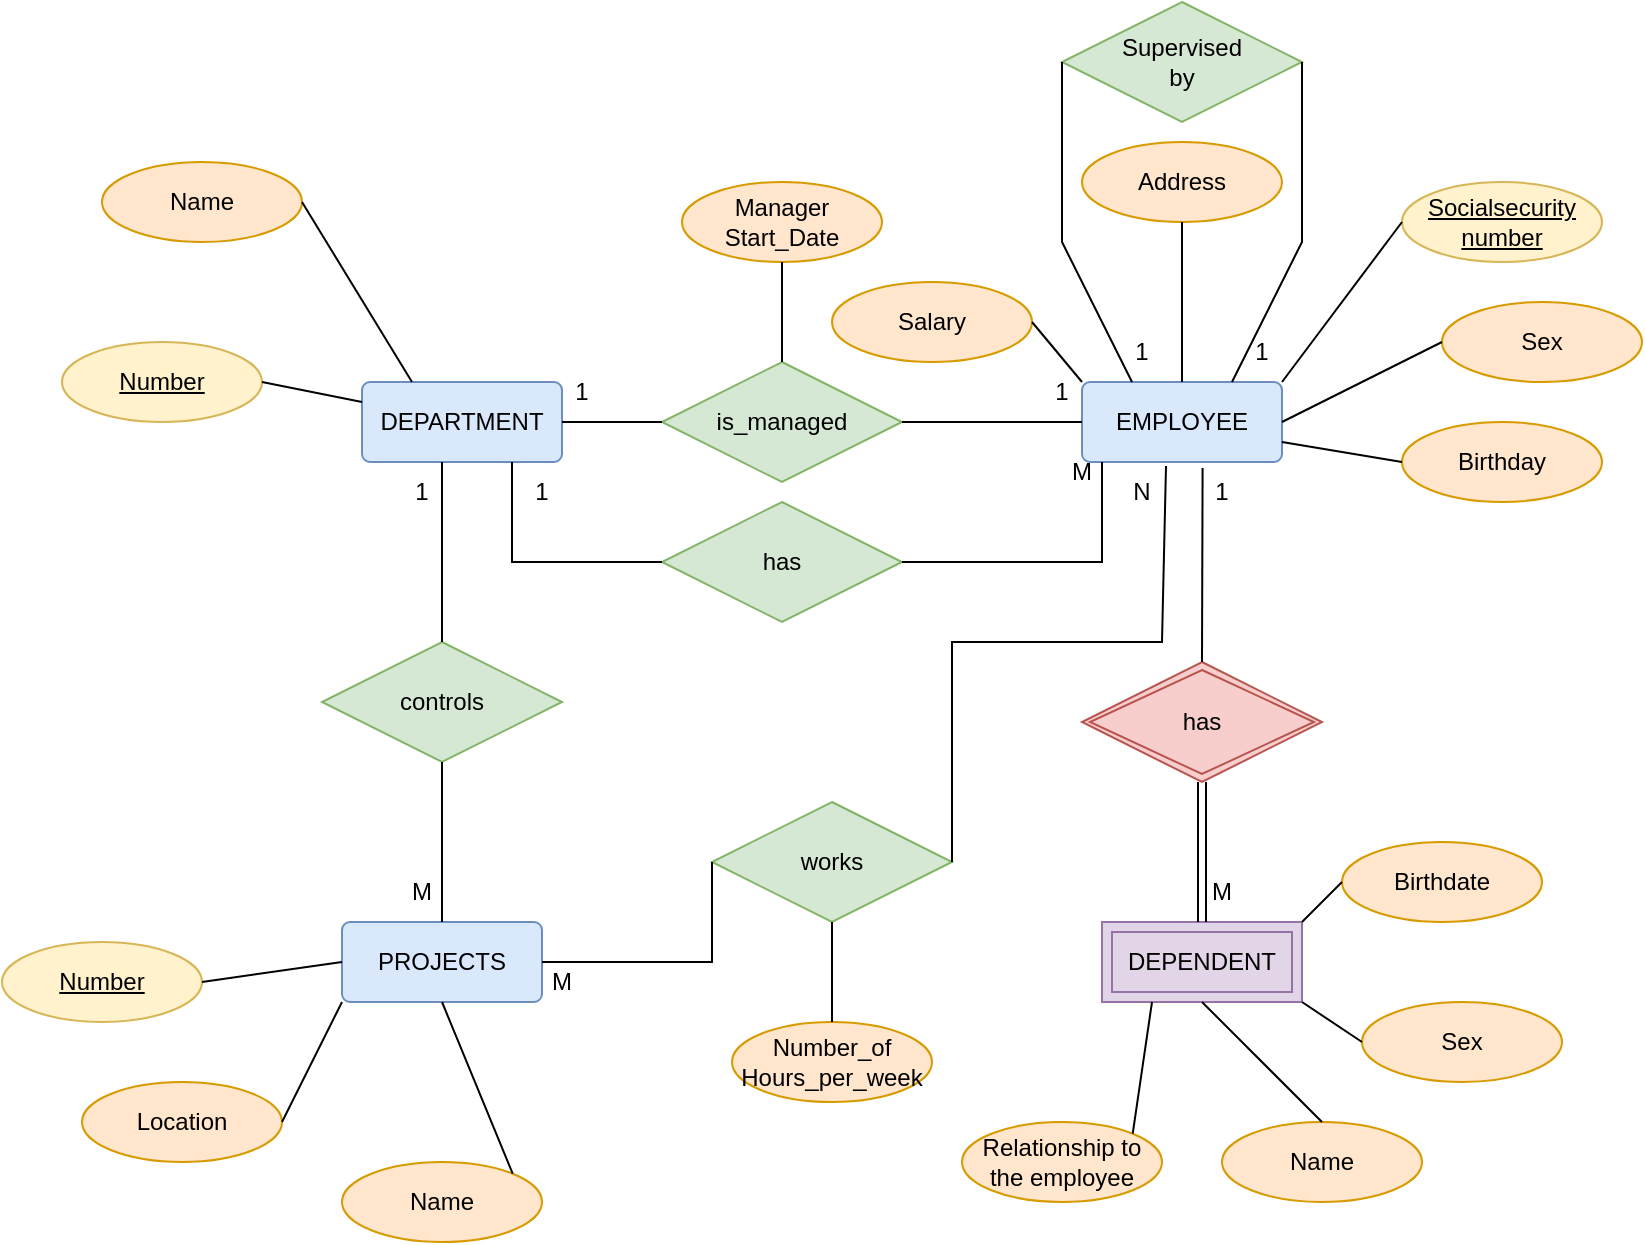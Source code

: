 <mxfile version="21.3.8" type="device">
  <diagram id="R2lEEEUBdFMjLlhIrx00" name="Page-1">
    <mxGraphModel dx="1257" dy="706" grid="1" gridSize="10" guides="1" tooltips="1" connect="1" arrows="1" fold="1" page="1" pageScale="1" pageWidth="850" pageHeight="1100" math="0" shadow="0" extFonts="Permanent Marker^https://fonts.googleapis.com/css?family=Permanent+Marker">
      <root>
        <mxCell id="0" />
        <mxCell id="1" parent="0" />
        <mxCell id="i0RDENtx-NALwXTm8ZnX-18" value="EMPLOYEE" style="rounded=1;arcSize=10;whiteSpace=wrap;html=1;align=center;fillColor=#dae8fc;strokeColor=#6c8ebf;" parent="1" vertex="1">
          <mxGeometry x="550" y="190" width="100" height="40" as="geometry" />
        </mxCell>
        <mxCell id="i0RDENtx-NALwXTm8ZnX-19" value="DEPARTMENT" style="rounded=1;arcSize=10;whiteSpace=wrap;html=1;align=center;fillColor=#dae8fc;strokeColor=#6c8ebf;" parent="1" vertex="1">
          <mxGeometry x="190" y="190" width="100" height="40" as="geometry" />
        </mxCell>
        <mxCell id="i0RDENtx-NALwXTm8ZnX-20" value="PROJECTS" style="rounded=1;arcSize=10;whiteSpace=wrap;html=1;align=center;fillColor=#dae8fc;strokeColor=#6c8ebf;" parent="1" vertex="1">
          <mxGeometry x="180" y="460" width="100" height="40" as="geometry" />
        </mxCell>
        <mxCell id="i0RDENtx-NALwXTm8ZnX-21" value="Socialsecurity number" style="ellipse;whiteSpace=wrap;html=1;align=center;fontStyle=4;fillColor=#fff2cc;strokeColor=#d6b656;" parent="1" vertex="1">
          <mxGeometry x="710" y="90" width="100" height="40" as="geometry" />
        </mxCell>
        <mxCell id="i0RDENtx-NALwXTm8ZnX-22" value="Sex" style="ellipse;whiteSpace=wrap;html=1;align=center;fillColor=#ffe6cc;strokeColor=#d79b00;" parent="1" vertex="1">
          <mxGeometry x="730" y="150" width="100" height="40" as="geometry" />
        </mxCell>
        <mxCell id="i0RDENtx-NALwXTm8ZnX-23" value="Birthday" style="ellipse;whiteSpace=wrap;html=1;align=center;fillColor=#ffe6cc;strokeColor=#d79b00;" parent="1" vertex="1">
          <mxGeometry x="710" y="210" width="100" height="40" as="geometry" />
        </mxCell>
        <mxCell id="i0RDENtx-NALwXTm8ZnX-25" value="Address" style="ellipse;whiteSpace=wrap;html=1;align=center;fillColor=#ffe6cc;strokeColor=#d79b00;" parent="1" vertex="1">
          <mxGeometry x="550" y="70" width="100" height="40" as="geometry" />
        </mxCell>
        <mxCell id="i0RDENtx-NALwXTm8ZnX-26" value="Salary" style="ellipse;whiteSpace=wrap;html=1;align=center;fillColor=#ffe6cc;strokeColor=#d79b00;" parent="1" vertex="1">
          <mxGeometry x="425" y="140" width="100" height="40" as="geometry" />
        </mxCell>
        <mxCell id="i0RDENtx-NALwXTm8ZnX-27" value="Name" style="ellipse;whiteSpace=wrap;html=1;align=center;fillColor=#ffe6cc;strokeColor=#d79b00;" parent="1" vertex="1">
          <mxGeometry x="620" y="560" width="100" height="40" as="geometry" />
        </mxCell>
        <mxCell id="i0RDENtx-NALwXTm8ZnX-28" value="Sex" style="ellipse;whiteSpace=wrap;html=1;align=center;fillColor=#ffe6cc;strokeColor=#d79b00;" parent="1" vertex="1">
          <mxGeometry x="690" y="500" width="100" height="40" as="geometry" />
        </mxCell>
        <mxCell id="i0RDENtx-NALwXTm8ZnX-29" value="Birthdate" style="ellipse;whiteSpace=wrap;html=1;align=center;fillColor=#ffe6cc;strokeColor=#d79b00;" parent="1" vertex="1">
          <mxGeometry x="680" y="420" width="100" height="40" as="geometry" />
        </mxCell>
        <mxCell id="i0RDENtx-NALwXTm8ZnX-30" value="Relationship to the employee" style="ellipse;whiteSpace=wrap;html=1;align=center;fillColor=#ffe6cc;strokeColor=#d79b00;" parent="1" vertex="1">
          <mxGeometry x="490" y="560" width="100" height="40" as="geometry" />
        </mxCell>
        <mxCell id="i0RDENtx-NALwXTm8ZnX-31" value="Number" style="ellipse;whiteSpace=wrap;html=1;align=center;fontStyle=4;fillColor=#fff2cc;strokeColor=#d6b656;" parent="1" vertex="1">
          <mxGeometry x="10" y="470" width="100" height="40" as="geometry" />
        </mxCell>
        <mxCell id="i0RDENtx-NALwXTm8ZnX-32" value="Location" style="ellipse;whiteSpace=wrap;html=1;align=center;fillColor=#ffe6cc;strokeColor=#d79b00;" parent="1" vertex="1">
          <mxGeometry x="50" y="540" width="100" height="40" as="geometry" />
        </mxCell>
        <mxCell id="i0RDENtx-NALwXTm8ZnX-33" value="Name" style="ellipse;whiteSpace=wrap;html=1;align=center;fillColor=#ffe6cc;strokeColor=#d79b00;" parent="1" vertex="1">
          <mxGeometry x="180" y="580" width="100" height="40" as="geometry" />
        </mxCell>
        <mxCell id="i0RDENtx-NALwXTm8ZnX-34" value="Number" style="ellipse;whiteSpace=wrap;html=1;align=center;fontStyle=4;fillColor=#fff2cc;strokeColor=#d6b656;" parent="1" vertex="1">
          <mxGeometry x="40" y="170" width="100" height="40" as="geometry" />
        </mxCell>
        <mxCell id="i0RDENtx-NALwXTm8ZnX-35" value="Name" style="ellipse;whiteSpace=wrap;html=1;align=center;fillColor=#ffe6cc;strokeColor=#d79b00;" parent="1" vertex="1">
          <mxGeometry x="60" y="80" width="100" height="40" as="geometry" />
        </mxCell>
        <mxCell id="i0RDENtx-NALwXTm8ZnX-36" value="is_managed" style="shape=rhombus;perimeter=rhombusPerimeter;whiteSpace=wrap;html=1;align=center;fillColor=#d5e8d4;strokeColor=#82b366;" parent="1" vertex="1">
          <mxGeometry x="340" y="180" width="120" height="60" as="geometry" />
        </mxCell>
        <mxCell id="i0RDENtx-NALwXTm8ZnX-37" value="has" style="shape=rhombus;perimeter=rhombusPerimeter;whiteSpace=wrap;html=1;align=center;fillColor=#d5e8d4;strokeColor=#82b366;" parent="1" vertex="1">
          <mxGeometry x="340" y="250" width="120" height="60" as="geometry" />
        </mxCell>
        <mxCell id="i0RDENtx-NALwXTm8ZnX-50" value="DEPENDENT" style="shape=ext;margin=3;double=1;whiteSpace=wrap;html=1;align=center;fillColor=#e1d5e7;strokeColor=#9673a6;" parent="1" vertex="1">
          <mxGeometry x="560" y="460" width="100" height="40" as="geometry" />
        </mxCell>
        <mxCell id="i0RDENtx-NALwXTm8ZnX-52" style="edgeStyle=none;shape=link;rounded=0;orthogonalLoop=1;jettySize=auto;html=1;exitX=0.5;exitY=1;exitDx=0;exitDy=0;" parent="1" source="i0RDENtx-NALwXTm8ZnX-61" target="i0RDENtx-NALwXTm8ZnX-50" edge="1">
          <mxGeometry relative="1" as="geometry">
            <mxPoint x="510.0" y="380" as="sourcePoint" />
          </mxGeometry>
        </mxCell>
        <mxCell id="i0RDENtx-NALwXTm8ZnX-55" value="controls" style="shape=rhombus;perimeter=rhombusPerimeter;whiteSpace=wrap;html=1;align=center;fillColor=#d5e8d4;strokeColor=#82b366;" parent="1" vertex="1">
          <mxGeometry x="170" y="320" width="120" height="60" as="geometry" />
        </mxCell>
        <mxCell id="i0RDENtx-NALwXTm8ZnX-58" value="Supervised&lt;br&gt;by" style="shape=rhombus;perimeter=rhombusPerimeter;whiteSpace=wrap;html=1;align=center;fillColor=#d5e8d4;strokeColor=#82b366;" parent="1" vertex="1">
          <mxGeometry x="540" width="120" height="60" as="geometry" />
        </mxCell>
        <mxCell id="i0RDENtx-NALwXTm8ZnX-61" value="has" style="shape=rhombus;double=1;perimeter=rhombusPerimeter;whiteSpace=wrap;html=1;align=center;fillColor=#f8cecc;strokeColor=#b85450;" parent="1" vertex="1">
          <mxGeometry x="550" y="330" width="120" height="60" as="geometry" />
        </mxCell>
        <mxCell id="i0RDENtx-NALwXTm8ZnX-69" value="works" style="shape=rhombus;perimeter=rhombusPerimeter;whiteSpace=wrap;html=1;align=center;fillColor=#d5e8d4;strokeColor=#82b366;" parent="1" vertex="1">
          <mxGeometry x="365" y="400" width="120" height="60" as="geometry" />
        </mxCell>
        <mxCell id="i0RDENtx-NALwXTm8ZnX-76" value="Manager&lt;br&gt;Start_Date" style="ellipse;whiteSpace=wrap;html=1;align=center;fillColor=#ffe6cc;strokeColor=#d79b00;" parent="1" vertex="1">
          <mxGeometry x="350" y="90" width="100" height="40" as="geometry" />
        </mxCell>
        <mxCell id="i0RDENtx-NALwXTm8ZnX-78" value="Number_of&lt;br&gt;Hours_per_week" style="ellipse;whiteSpace=wrap;html=1;align=center;fillColor=#ffe6cc;strokeColor=#d79b00;" parent="1" vertex="1">
          <mxGeometry x="375" y="510" width="100" height="40" as="geometry" />
        </mxCell>
        <mxCell id="i0RDENtx-NALwXTm8ZnX-93" value="" style="endArrow=none;html=1;rounded=0;entryX=1;entryY=0.5;entryDx=0;entryDy=0;exitX=0.42;exitY=1.05;exitDx=0;exitDy=0;exitPerimeter=0;" parent="1" source="i0RDENtx-NALwXTm8ZnX-18" target="i0RDENtx-NALwXTm8ZnX-69" edge="1">
          <mxGeometry relative="1" as="geometry">
            <mxPoint x="300" y="370" as="sourcePoint" />
            <mxPoint x="460" y="370" as="targetPoint" />
            <Array as="points">
              <mxPoint x="590" y="320" />
              <mxPoint x="485" y="320" />
            </Array>
          </mxGeometry>
        </mxCell>
        <mxCell id="i0RDENtx-NALwXTm8ZnX-100" value="" style="endArrow=none;html=1;rounded=0;exitX=0.75;exitY=1;exitDx=0;exitDy=0;entryX=0;entryY=0.5;entryDx=0;entryDy=0;" parent="1" source="i0RDENtx-NALwXTm8ZnX-19" target="i0RDENtx-NALwXTm8ZnX-37" edge="1">
          <mxGeometry relative="1" as="geometry">
            <mxPoint x="250" y="260" as="sourcePoint" />
            <mxPoint x="410" y="260" as="targetPoint" />
            <Array as="points">
              <mxPoint x="265" y="280" />
            </Array>
          </mxGeometry>
        </mxCell>
        <mxCell id="i0RDENtx-NALwXTm8ZnX-101" value="" style="endArrow=none;html=1;rounded=0;entryX=0.1;entryY=1;entryDx=0;entryDy=0;entryPerimeter=0;exitX=1;exitY=0.5;exitDx=0;exitDy=0;" parent="1" source="i0RDENtx-NALwXTm8ZnX-37" target="i0RDENtx-NALwXTm8ZnX-18" edge="1">
          <mxGeometry relative="1" as="geometry">
            <mxPoint x="220" y="370" as="sourcePoint" />
            <mxPoint x="380" y="370" as="targetPoint" />
            <Array as="points">
              <mxPoint x="560" y="280" />
            </Array>
          </mxGeometry>
        </mxCell>
        <mxCell id="i0RDENtx-NALwXTm8ZnX-102" value="" style="endArrow=none;html=1;rounded=0;entryX=0;entryY=0.5;entryDx=0;entryDy=0;" parent="1" target="i0RDENtx-NALwXTm8ZnX-18" edge="1">
          <mxGeometry relative="1" as="geometry">
            <mxPoint x="460" y="210" as="sourcePoint" />
            <mxPoint x="530" y="210" as="targetPoint" />
          </mxGeometry>
        </mxCell>
        <mxCell id="i0RDENtx-NALwXTm8ZnX-103" value="" style="endArrow=none;html=1;rounded=0;entryX=0;entryY=0.5;entryDx=0;entryDy=0;exitX=1;exitY=0.5;exitDx=0;exitDy=0;" parent="1" source="i0RDENtx-NALwXTm8ZnX-19" target="i0RDENtx-NALwXTm8ZnX-36" edge="1">
          <mxGeometry relative="1" as="geometry">
            <mxPoint x="220" y="370" as="sourcePoint" />
            <mxPoint x="380" y="370" as="targetPoint" />
          </mxGeometry>
        </mxCell>
        <mxCell id="i0RDENtx-NALwXTm8ZnX-104" value="" style="endArrow=none;html=1;rounded=0;entryX=0.25;entryY=0;entryDx=0;entryDy=0;exitX=0;exitY=0.5;exitDx=0;exitDy=0;" parent="1" source="i0RDENtx-NALwXTm8ZnX-58" target="i0RDENtx-NALwXTm8ZnX-18" edge="1">
          <mxGeometry relative="1" as="geometry">
            <mxPoint x="220" y="190" as="sourcePoint" />
            <mxPoint x="380" y="190" as="targetPoint" />
            <Array as="points">
              <mxPoint x="540" y="120" />
            </Array>
          </mxGeometry>
        </mxCell>
        <mxCell id="i0RDENtx-NALwXTm8ZnX-105" value="" style="endArrow=none;html=1;rounded=0;entryX=0.75;entryY=0;entryDx=0;entryDy=0;exitX=1;exitY=0.5;exitDx=0;exitDy=0;" parent="1" source="i0RDENtx-NALwXTm8ZnX-58" target="i0RDENtx-NALwXTm8ZnX-18" edge="1">
          <mxGeometry relative="1" as="geometry">
            <mxPoint x="550" y="40" as="sourcePoint" />
            <mxPoint x="585" y="200" as="targetPoint" />
            <Array as="points">
              <mxPoint x="660" y="120" />
            </Array>
          </mxGeometry>
        </mxCell>
        <mxCell id="i0RDENtx-NALwXTm8ZnX-106" value="" style="endArrow=none;html=1;rounded=0;entryX=0.603;entryY=1.075;entryDx=0;entryDy=0;exitX=0.5;exitY=0;exitDx=0;exitDy=0;entryPerimeter=0;" parent="1" source="i0RDENtx-NALwXTm8ZnX-61" target="i0RDENtx-NALwXTm8ZnX-18" edge="1">
          <mxGeometry relative="1" as="geometry">
            <mxPoint x="220" y="190" as="sourcePoint" />
            <mxPoint x="380" y="190" as="targetPoint" />
          </mxGeometry>
        </mxCell>
        <mxCell id="i0RDENtx-NALwXTm8ZnX-107" value="" style="endArrow=none;html=1;rounded=0;entryX=0;entryY=0.5;entryDx=0;entryDy=0;exitX=1;exitY=0.5;exitDx=0;exitDy=0;" parent="1" source="i0RDENtx-NALwXTm8ZnX-20" target="i0RDENtx-NALwXTm8ZnX-69" edge="1">
          <mxGeometry relative="1" as="geometry">
            <mxPoint x="220" y="350" as="sourcePoint" />
            <mxPoint x="380" y="350" as="targetPoint" />
            <Array as="points">
              <mxPoint x="365" y="480" />
            </Array>
          </mxGeometry>
        </mxCell>
        <mxCell id="CYSQR7Tr-uRq5y31rsKa-1" value="" style="endArrow=none;html=1;rounded=0;exitX=1;exitY=0.5;exitDx=0;exitDy=0;entryX=0;entryY=0.25;entryDx=0;entryDy=0;" edge="1" parent="1" source="i0RDENtx-NALwXTm8ZnX-34" target="i0RDENtx-NALwXTm8ZnX-19">
          <mxGeometry relative="1" as="geometry">
            <mxPoint x="210" y="260" as="sourcePoint" />
            <mxPoint x="370" y="260" as="targetPoint" />
          </mxGeometry>
        </mxCell>
        <mxCell id="CYSQR7Tr-uRq5y31rsKa-2" value="" style="endArrow=none;html=1;rounded=0;exitX=1;exitY=0.5;exitDx=0;exitDy=0;entryX=0.25;entryY=0;entryDx=0;entryDy=0;" edge="1" parent="1" source="i0RDENtx-NALwXTm8ZnX-35" target="i0RDENtx-NALwXTm8ZnX-19">
          <mxGeometry relative="1" as="geometry">
            <mxPoint x="150" y="200" as="sourcePoint" />
            <mxPoint x="190" y="180" as="targetPoint" />
          </mxGeometry>
        </mxCell>
        <mxCell id="CYSQR7Tr-uRq5y31rsKa-3" value="" style="endArrow=none;html=1;rounded=0;exitX=0.5;exitY=1;exitDx=0;exitDy=0;entryX=0.5;entryY=0;entryDx=0;entryDy=0;" edge="1" parent="1" source="i0RDENtx-NALwXTm8ZnX-76" target="i0RDENtx-NALwXTm8ZnX-36">
          <mxGeometry relative="1" as="geometry">
            <mxPoint x="375" y="150" as="sourcePoint" />
            <mxPoint x="425" y="160" as="targetPoint" />
          </mxGeometry>
        </mxCell>
        <mxCell id="CYSQR7Tr-uRq5y31rsKa-4" value="" style="endArrow=none;html=1;rounded=0;exitX=0.5;exitY=1;exitDx=0;exitDy=0;entryX=0.5;entryY=0;entryDx=0;entryDy=0;" edge="1" parent="1" source="i0RDENtx-NALwXTm8ZnX-25" target="i0RDENtx-NALwXTm8ZnX-18">
          <mxGeometry relative="1" as="geometry">
            <mxPoint x="580" y="130" as="sourcePoint" />
            <mxPoint x="580" y="180" as="targetPoint" />
          </mxGeometry>
        </mxCell>
        <mxCell id="CYSQR7Tr-uRq5y31rsKa-5" value="" style="endArrow=none;html=1;rounded=0;exitX=1;exitY=0.5;exitDx=0;exitDy=0;entryX=0;entryY=0;entryDx=0;entryDy=0;" edge="1" parent="1" source="i0RDENtx-NALwXTm8ZnX-26" target="i0RDENtx-NALwXTm8ZnX-18">
          <mxGeometry relative="1" as="geometry">
            <mxPoint x="520" y="190" as="sourcePoint" />
            <mxPoint x="520" y="240" as="targetPoint" />
          </mxGeometry>
        </mxCell>
        <mxCell id="CYSQR7Tr-uRq5y31rsKa-6" value="" style="endArrow=none;html=1;rounded=0;exitX=0;exitY=0.5;exitDx=0;exitDy=0;entryX=1;entryY=0;entryDx=0;entryDy=0;" edge="1" parent="1" source="i0RDENtx-NALwXTm8ZnX-21" target="i0RDENtx-NALwXTm8ZnX-18">
          <mxGeometry relative="1" as="geometry">
            <mxPoint x="659" y="135" as="sourcePoint" />
            <mxPoint x="659" y="185" as="targetPoint" />
          </mxGeometry>
        </mxCell>
        <mxCell id="CYSQR7Tr-uRq5y31rsKa-7" value="" style="endArrow=none;html=1;rounded=0;entryX=1;entryY=0.5;entryDx=0;entryDy=0;exitX=0;exitY=0.5;exitDx=0;exitDy=0;" edge="1" parent="1" source="i0RDENtx-NALwXTm8ZnX-22" target="i0RDENtx-NALwXTm8ZnX-18">
          <mxGeometry relative="1" as="geometry">
            <mxPoint x="669" y="230" as="sourcePoint" />
            <mxPoint x="669" y="280" as="targetPoint" />
          </mxGeometry>
        </mxCell>
        <mxCell id="CYSQR7Tr-uRq5y31rsKa-8" value="" style="endArrow=none;html=1;rounded=0;exitX=0;exitY=0.5;exitDx=0;exitDy=0;entryX=1;entryY=0.75;entryDx=0;entryDy=0;" edge="1" parent="1" source="i0RDENtx-NALwXTm8ZnX-23" target="i0RDENtx-NALwXTm8ZnX-18">
          <mxGeometry relative="1" as="geometry">
            <mxPoint x="679" y="240" as="sourcePoint" />
            <mxPoint x="679" y="290" as="targetPoint" />
          </mxGeometry>
        </mxCell>
        <mxCell id="CYSQR7Tr-uRq5y31rsKa-9" value="" style="endArrow=none;html=1;rounded=0;entryX=0;entryY=0.5;entryDx=0;entryDy=0;exitX=1;exitY=0.5;exitDx=0;exitDy=0;" edge="1" parent="1" source="i0RDENtx-NALwXTm8ZnX-31" target="i0RDENtx-NALwXTm8ZnX-20">
          <mxGeometry relative="1" as="geometry">
            <mxPoint x="70" y="410" as="sourcePoint" />
            <mxPoint x="160" y="410" as="targetPoint" />
          </mxGeometry>
        </mxCell>
        <mxCell id="CYSQR7Tr-uRq5y31rsKa-10" value="" style="endArrow=none;html=1;rounded=0;entryX=1;entryY=0;entryDx=0;entryDy=0;exitX=0.5;exitY=1;exitDx=0;exitDy=0;" edge="1" parent="1" source="i0RDENtx-NALwXTm8ZnX-20" target="i0RDENtx-NALwXTm8ZnX-33">
          <mxGeometry relative="1" as="geometry">
            <mxPoint x="275" y="550" as="sourcePoint" />
            <mxPoint x="365" y="550" as="targetPoint" />
          </mxGeometry>
        </mxCell>
        <mxCell id="CYSQR7Tr-uRq5y31rsKa-11" value="" style="endArrow=none;html=1;rounded=0;entryX=0;entryY=1;entryDx=0;entryDy=0;exitX=1;exitY=0.5;exitDx=0;exitDy=0;" edge="1" parent="1" source="i0RDENtx-NALwXTm8ZnX-32" target="i0RDENtx-NALwXTm8ZnX-20">
          <mxGeometry relative="1" as="geometry">
            <mxPoint x="140" y="529.29" as="sourcePoint" />
            <mxPoint x="230" y="529.29" as="targetPoint" />
          </mxGeometry>
        </mxCell>
        <mxCell id="CYSQR7Tr-uRq5y31rsKa-12" value="" style="endArrow=none;html=1;rounded=0;entryX=0;entryY=0.5;entryDx=0;entryDy=0;exitX=1;exitY=1;exitDx=0;exitDy=0;" edge="1" parent="1" source="i0RDENtx-NALwXTm8ZnX-50" target="i0RDENtx-NALwXTm8ZnX-28">
          <mxGeometry relative="1" as="geometry">
            <mxPoint x="700" y="470" as="sourcePoint" />
            <mxPoint x="715" y="556" as="targetPoint" />
          </mxGeometry>
        </mxCell>
        <mxCell id="CYSQR7Tr-uRq5y31rsKa-13" value="" style="endArrow=none;html=1;rounded=0;exitX=0.5;exitY=1;exitDx=0;exitDy=0;entryX=0.5;entryY=0;entryDx=0;entryDy=0;" edge="1" parent="1" source="i0RDENtx-NALwXTm8ZnX-50" target="i0RDENtx-NALwXTm8ZnX-27">
          <mxGeometry relative="1" as="geometry">
            <mxPoint x="592.5" y="514" as="sourcePoint" />
            <mxPoint x="610" y="560" as="targetPoint" />
          </mxGeometry>
        </mxCell>
        <mxCell id="CYSQR7Tr-uRq5y31rsKa-14" value="" style="endArrow=none;html=1;rounded=0;entryX=1;entryY=0;entryDx=0;entryDy=0;exitX=0.25;exitY=1;exitDx=0;exitDy=0;" edge="1" parent="1" source="i0RDENtx-NALwXTm8ZnX-50" target="i0RDENtx-NALwXTm8ZnX-30">
          <mxGeometry relative="1" as="geometry">
            <mxPoint x="520" y="507" as="sourcePoint" />
            <mxPoint x="535" y="593" as="targetPoint" />
          </mxGeometry>
        </mxCell>
        <mxCell id="CYSQR7Tr-uRq5y31rsKa-15" value="" style="endArrow=none;html=1;rounded=0;entryX=0.5;entryY=0;entryDx=0;entryDy=0;exitX=0.5;exitY=1;exitDx=0;exitDy=0;" edge="1" parent="1" source="i0RDENtx-NALwXTm8ZnX-69" target="i0RDENtx-NALwXTm8ZnX-78">
          <mxGeometry relative="1" as="geometry">
            <mxPoint x="417.5" y="460" as="sourcePoint" />
            <mxPoint x="432.5" y="546" as="targetPoint" />
          </mxGeometry>
        </mxCell>
        <mxCell id="CYSQR7Tr-uRq5y31rsKa-16" value="" style="endArrow=none;html=1;rounded=0;entryX=0;entryY=0.5;entryDx=0;entryDy=0;exitX=1;exitY=0;exitDx=0;exitDy=0;" edge="1" parent="1" source="i0RDENtx-NALwXTm8ZnX-50" target="i0RDENtx-NALwXTm8ZnX-29">
          <mxGeometry relative="1" as="geometry">
            <mxPoint x="665" y="384" as="sourcePoint" />
            <mxPoint x="680" y="470" as="targetPoint" />
          </mxGeometry>
        </mxCell>
        <mxCell id="CYSQR7Tr-uRq5y31rsKa-17" value="1" style="text;html=1;strokeColor=none;fillColor=none;align=center;verticalAlign=middle;whiteSpace=wrap;rounded=0;" vertex="1" parent="1">
          <mxGeometry x="270" y="180" width="60" height="30" as="geometry" />
        </mxCell>
        <mxCell id="CYSQR7Tr-uRq5y31rsKa-19" value="" style="endArrow=none;html=1;rounded=0;exitX=0.4;exitY=1;exitDx=0;exitDy=0;exitPerimeter=0;entryX=0.5;entryY=0;entryDx=0;entryDy=0;" edge="1" parent="1" source="i0RDENtx-NALwXTm8ZnX-19" target="i0RDENtx-NALwXTm8ZnX-55">
          <mxGeometry relative="1" as="geometry">
            <mxPoint x="200" y="260" as="sourcePoint" />
            <mxPoint x="360" y="260" as="targetPoint" />
          </mxGeometry>
        </mxCell>
        <mxCell id="CYSQR7Tr-uRq5y31rsKa-20" value="" style="endArrow=none;html=1;rounded=0;entryX=0.5;entryY=0;entryDx=0;entryDy=0;exitX=0.5;exitY=1;exitDx=0;exitDy=0;" edge="1" parent="1" source="i0RDENtx-NALwXTm8ZnX-55" target="i0RDENtx-NALwXTm8ZnX-20">
          <mxGeometry relative="1" as="geometry">
            <mxPoint x="230" y="380" as="sourcePoint" />
            <mxPoint x="229.29" y="450" as="targetPoint" />
          </mxGeometry>
        </mxCell>
        <mxCell id="CYSQR7Tr-uRq5y31rsKa-21" value="M" style="text;html=1;strokeColor=none;fillColor=none;align=center;verticalAlign=middle;whiteSpace=wrap;rounded=0;" vertex="1" parent="1">
          <mxGeometry x="520" y="220" width="60" height="30" as="geometry" />
        </mxCell>
        <mxCell id="CYSQR7Tr-uRq5y31rsKa-22" value="1" style="text;html=1;strokeColor=none;fillColor=none;align=center;verticalAlign=middle;whiteSpace=wrap;rounded=0;" vertex="1" parent="1">
          <mxGeometry x="250" y="230" width="60" height="30" as="geometry" />
        </mxCell>
        <mxCell id="CYSQR7Tr-uRq5y31rsKa-23" value="1" style="text;html=1;strokeColor=none;fillColor=none;align=center;verticalAlign=middle;whiteSpace=wrap;rounded=0;" vertex="1" parent="1">
          <mxGeometry x="510" y="180" width="60" height="30" as="geometry" />
        </mxCell>
        <mxCell id="CYSQR7Tr-uRq5y31rsKa-24" value="1" style="text;html=1;strokeColor=none;fillColor=none;align=center;verticalAlign=middle;whiteSpace=wrap;rounded=0;" vertex="1" parent="1">
          <mxGeometry x="610" y="160" width="60" height="30" as="geometry" />
        </mxCell>
        <mxCell id="CYSQR7Tr-uRq5y31rsKa-25" value="1" style="text;html=1;strokeColor=none;fillColor=none;align=center;verticalAlign=middle;whiteSpace=wrap;rounded=0;" vertex="1" parent="1">
          <mxGeometry x="550" y="160" width="60" height="30" as="geometry" />
        </mxCell>
        <mxCell id="CYSQR7Tr-uRq5y31rsKa-26" value="M" style="text;html=1;strokeColor=none;fillColor=none;align=center;verticalAlign=middle;whiteSpace=wrap;rounded=0;" vertex="1" parent="1">
          <mxGeometry x="590" y="430" width="60" height="30" as="geometry" />
        </mxCell>
        <mxCell id="CYSQR7Tr-uRq5y31rsKa-27" value="1" style="text;html=1;strokeColor=none;fillColor=none;align=center;verticalAlign=middle;whiteSpace=wrap;rounded=0;" vertex="1" parent="1">
          <mxGeometry x="590" y="230" width="60" height="30" as="geometry" />
        </mxCell>
        <mxCell id="CYSQR7Tr-uRq5y31rsKa-28" value="M" style="text;html=1;strokeColor=none;fillColor=none;align=center;verticalAlign=middle;whiteSpace=wrap;rounded=0;" vertex="1" parent="1">
          <mxGeometry x="260" y="475" width="60" height="30" as="geometry" />
        </mxCell>
        <mxCell id="CYSQR7Tr-uRq5y31rsKa-29" value="N" style="text;html=1;strokeColor=none;fillColor=none;align=center;verticalAlign=middle;whiteSpace=wrap;rounded=0;" vertex="1" parent="1">
          <mxGeometry x="550" y="230" width="60" height="30" as="geometry" />
        </mxCell>
        <mxCell id="CYSQR7Tr-uRq5y31rsKa-30" value="M" style="text;html=1;strokeColor=none;fillColor=none;align=center;verticalAlign=middle;whiteSpace=wrap;rounded=0;" vertex="1" parent="1">
          <mxGeometry x="190" y="430" width="60" height="30" as="geometry" />
        </mxCell>
        <mxCell id="CYSQR7Tr-uRq5y31rsKa-31" value="1" style="text;html=1;strokeColor=none;fillColor=none;align=center;verticalAlign=middle;whiteSpace=wrap;rounded=0;" vertex="1" parent="1">
          <mxGeometry x="190" y="230" width="60" height="30" as="geometry" />
        </mxCell>
      </root>
    </mxGraphModel>
  </diagram>
</mxfile>
